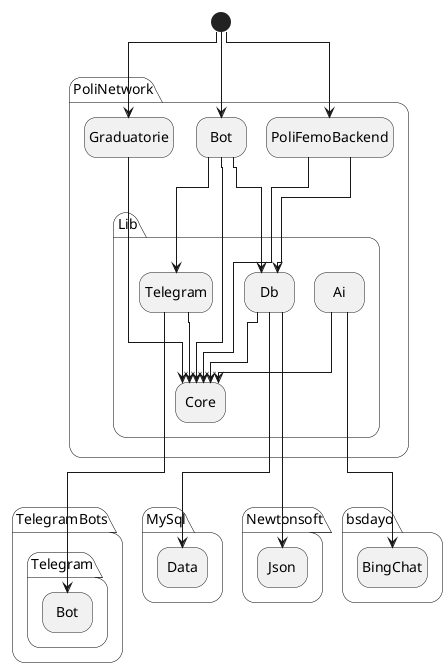 @startuml
!pragma layout elk
hide empty description

[*] -down-> PoliNetwork.Graduatorie
[*] -down-> PoliNetwork.Bot
[*] -down-> PoliNetwork.PoliFemoBackend 


PoliNetwork.Bot --> PoliNetwork.Lib.Db
PoliNetwork.Bot --> PoliNetwork.Lib.Core
PoliNetwork.Bot -> PoliNetwork.Lib.Telegram
PoliNetwork.Graduatorie --> PoliNetwork.Lib.Core
PoliNetwork.PoliFemoBackend --> PoliNetwork.Lib.Core
PoliNetwork.PoliFemoBackend ---> PoliNetwork.Lib.Db

PoliNetwork.Lib.Ai -> PoliNetwork.Lib.Core
PoliNetwork.Lib.Db -> PoliNetwork.Lib.Core
PoliNetwork.Lib.Telegram -> PoliNetwork.Lib.Core

PoliNetwork.Lib.Db --> Newtonsoft.Json
PoliNetwork.Lib.Db --> MySql.Data
PoliNetwork.Lib.Telegram --> TelegramBots.Telegram.Bot
PoliNetwork.Lib.Ai -> bsdayo.BingChat

@enduml